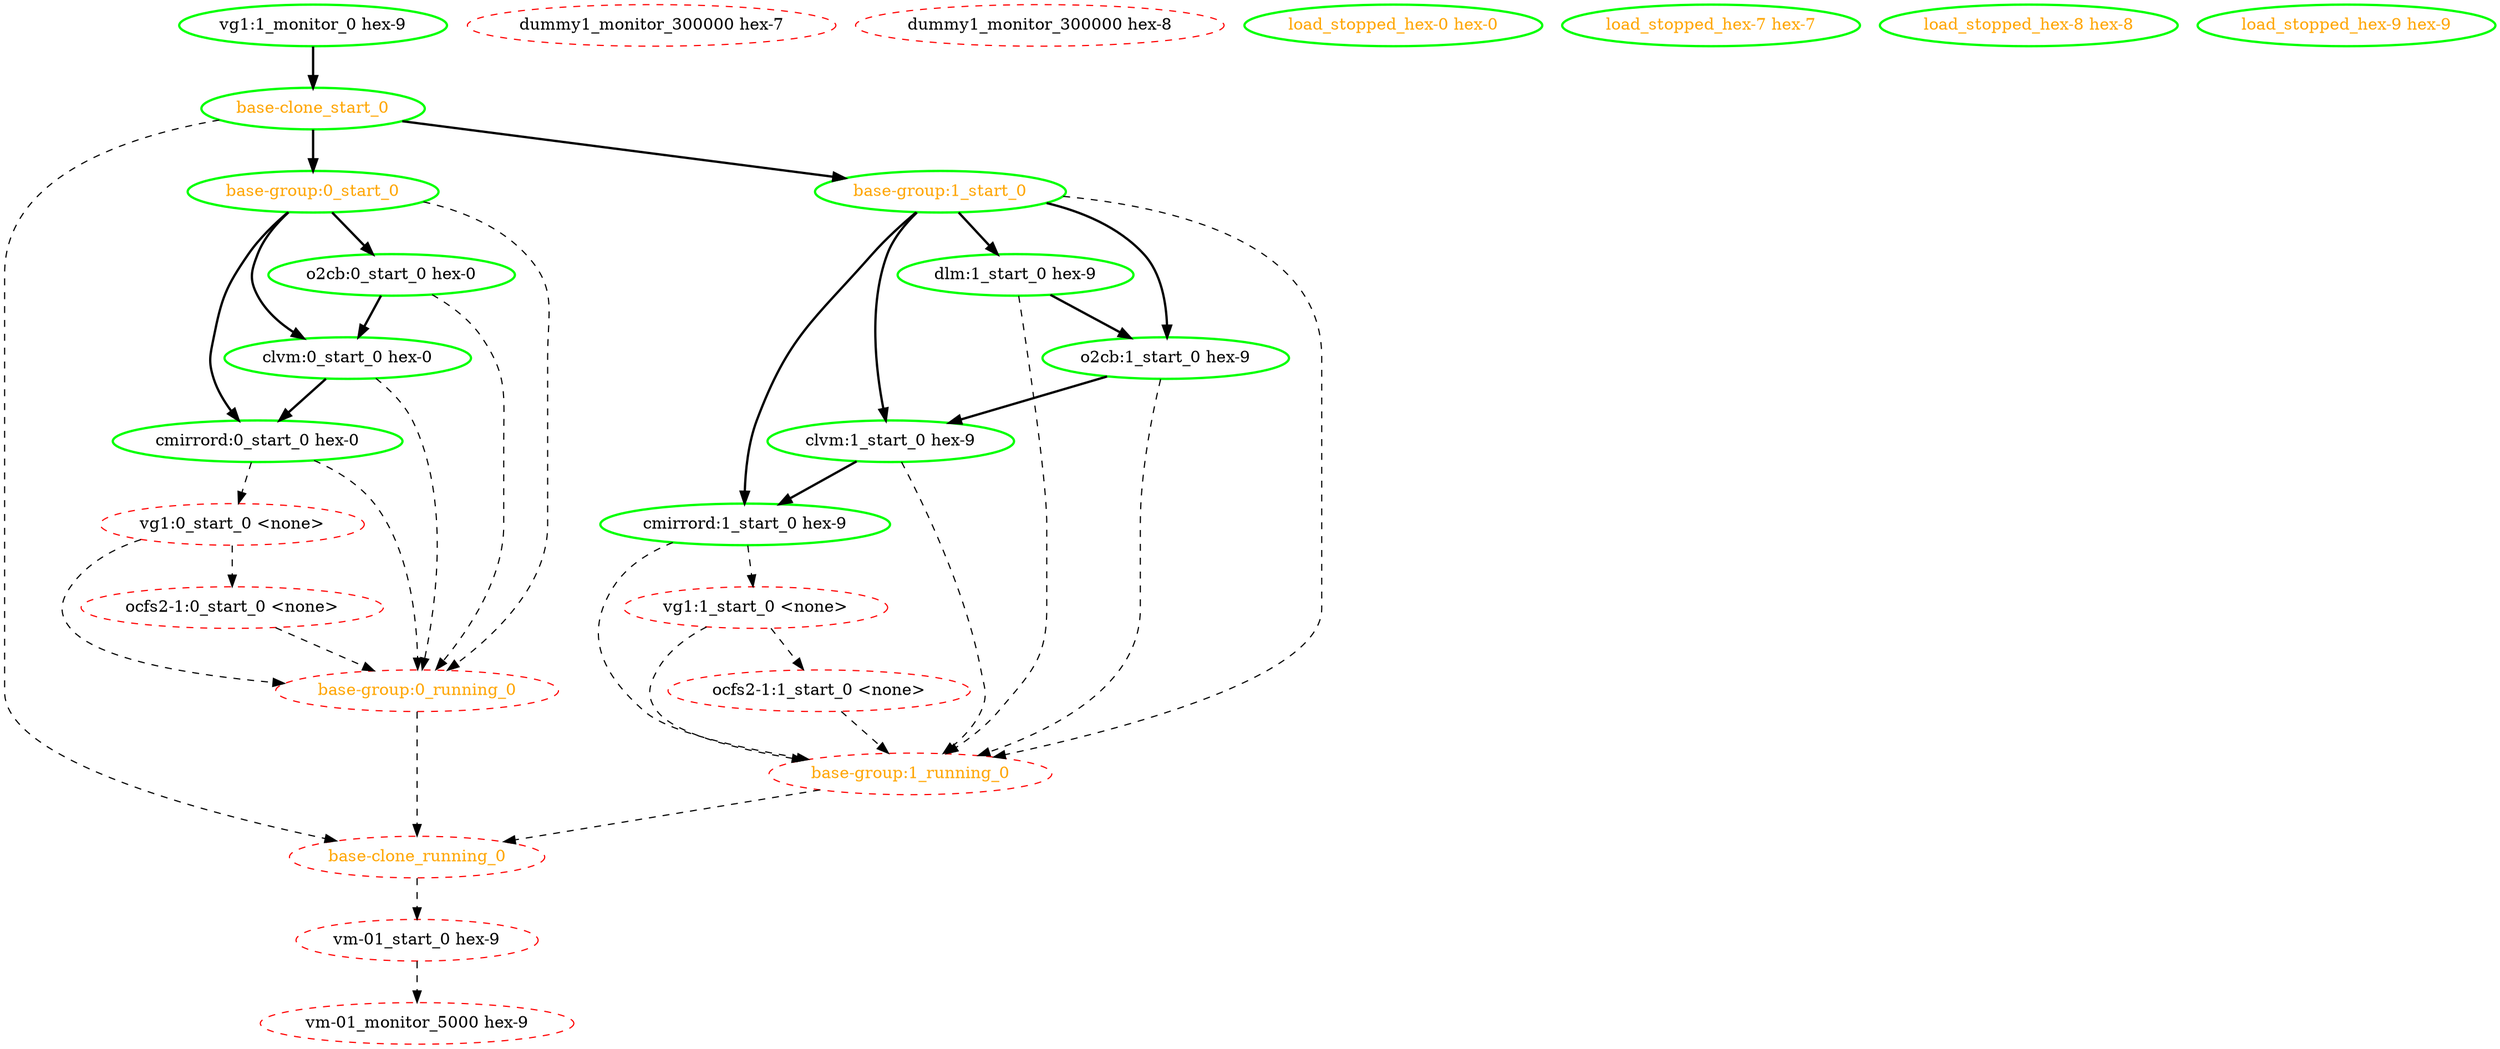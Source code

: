 digraph "g" {
"base-clone_running_0" -> "vm-01_start_0 hex-9" [ style = dashed]
"base-clone_running_0" [ style=dashed color="red" fontcolor="orange"]
"base-clone_start_0" -> "base-clone_running_0" [ style = dashed]
"base-clone_start_0" -> "base-group:0_start_0" [ style = bold]
"base-clone_start_0" -> "base-group:1_start_0" [ style = bold]
"base-clone_start_0" [ style=bold color="green" fontcolor="orange"]
"base-group:0_running_0" -> "base-clone_running_0" [ style = dashed]
"base-group:0_running_0" [ style=dashed color="red" fontcolor="orange"]
"base-group:0_start_0" -> "base-group:0_running_0" [ style = dashed]
"base-group:0_start_0" -> "clvm:0_start_0 hex-0" [ style = bold]
"base-group:0_start_0" -> "cmirrord:0_start_0 hex-0" [ style = bold]
"base-group:0_start_0" -> "o2cb:0_start_0 hex-0" [ style = bold]
"base-group:0_start_0" [ style=bold color="green" fontcolor="orange"]
"base-group:1_running_0" -> "base-clone_running_0" [ style = dashed]
"base-group:1_running_0" [ style=dashed color="red" fontcolor="orange"]
"base-group:1_start_0" -> "base-group:1_running_0" [ style = dashed]
"base-group:1_start_0" -> "clvm:1_start_0 hex-9" [ style = bold]
"base-group:1_start_0" -> "cmirrord:1_start_0 hex-9" [ style = bold]
"base-group:1_start_0" -> "dlm:1_start_0 hex-9" [ style = bold]
"base-group:1_start_0" -> "o2cb:1_start_0 hex-9" [ style = bold]
"base-group:1_start_0" [ style=bold color="green" fontcolor="orange"]
"clvm:0_start_0 hex-0" -> "base-group:0_running_0" [ style = dashed]
"clvm:0_start_0 hex-0" -> "cmirrord:0_start_0 hex-0" [ style = bold]
"clvm:0_start_0 hex-0" [ style=bold color="green" fontcolor="black"]
"clvm:1_start_0 hex-9" -> "base-group:1_running_0" [ style = dashed]
"clvm:1_start_0 hex-9" -> "cmirrord:1_start_0 hex-9" [ style = bold]
"clvm:1_start_0 hex-9" [ style=bold color="green" fontcolor="black"]
"cmirrord:0_start_0 hex-0" -> "base-group:0_running_0" [ style = dashed]
"cmirrord:0_start_0 hex-0" -> "vg1:0_start_0 <none>" [ style = dashed]
"cmirrord:0_start_0 hex-0" [ style=bold color="green" fontcolor="black"]
"cmirrord:1_start_0 hex-9" -> "base-group:1_running_0" [ style = dashed]
"cmirrord:1_start_0 hex-9" -> "vg1:1_start_0 <none>" [ style = dashed]
"cmirrord:1_start_0 hex-9" [ style=bold color="green" fontcolor="black"]
"dlm:1_start_0 hex-9" -> "base-group:1_running_0" [ style = dashed]
"dlm:1_start_0 hex-9" -> "o2cb:1_start_0 hex-9" [ style = bold]
"dlm:1_start_0 hex-9" [ style=bold color="green" fontcolor="black"]
"dummy1_monitor_300000 hex-7" [ style=dashed color="red" fontcolor="black"]
"dummy1_monitor_300000 hex-8" [ style=dashed color="red" fontcolor="black"]
"load_stopped_hex-0 hex-0" [ style=bold color="green" fontcolor="orange"]
"load_stopped_hex-7 hex-7" [ style=bold color="green" fontcolor="orange"]
"load_stopped_hex-8 hex-8" [ style=bold color="green" fontcolor="orange"]
"load_stopped_hex-9 hex-9" [ style=bold color="green" fontcolor="orange"]
"o2cb:0_start_0 hex-0" -> "base-group:0_running_0" [ style = dashed]
"o2cb:0_start_0 hex-0" -> "clvm:0_start_0 hex-0" [ style = bold]
"o2cb:0_start_0 hex-0" [ style=bold color="green" fontcolor="black"]
"o2cb:1_start_0 hex-9" -> "base-group:1_running_0" [ style = dashed]
"o2cb:1_start_0 hex-9" -> "clvm:1_start_0 hex-9" [ style = bold]
"o2cb:1_start_0 hex-9" [ style=bold color="green" fontcolor="black"]
"ocfs2-1:0_start_0 <none>" -> "base-group:0_running_0" [ style = dashed]
"ocfs2-1:0_start_0 <none>" [ style=dashed color="red" fontcolor="black"]
"ocfs2-1:1_start_0 <none>" -> "base-group:1_running_0" [ style = dashed]
"ocfs2-1:1_start_0 <none>" [ style=dashed color="red" fontcolor="black"]
"vg1:0_start_0 <none>" -> "base-group:0_running_0" [ style = dashed]
"vg1:0_start_0 <none>" -> "ocfs2-1:0_start_0 <none>" [ style = dashed]
"vg1:0_start_0 <none>" [ style=dashed color="red" fontcolor="black"]
"vg1:1_monitor_0 hex-9" -> "base-clone_start_0" [ style = bold]
"vg1:1_monitor_0 hex-9" [ style=bold color="green" fontcolor="black"]
"vg1:1_start_0 <none>" -> "base-group:1_running_0" [ style = dashed]
"vg1:1_start_0 <none>" -> "ocfs2-1:1_start_0 <none>" [ style = dashed]
"vg1:1_start_0 <none>" [ style=dashed color="red" fontcolor="black"]
"vm-01_monitor_5000 hex-9" [ style=dashed color="red" fontcolor="black"]
"vm-01_start_0 hex-9" -> "vm-01_monitor_5000 hex-9" [ style = dashed]
"vm-01_start_0 hex-9" [ style=dashed color="red" fontcolor="black"]
}
